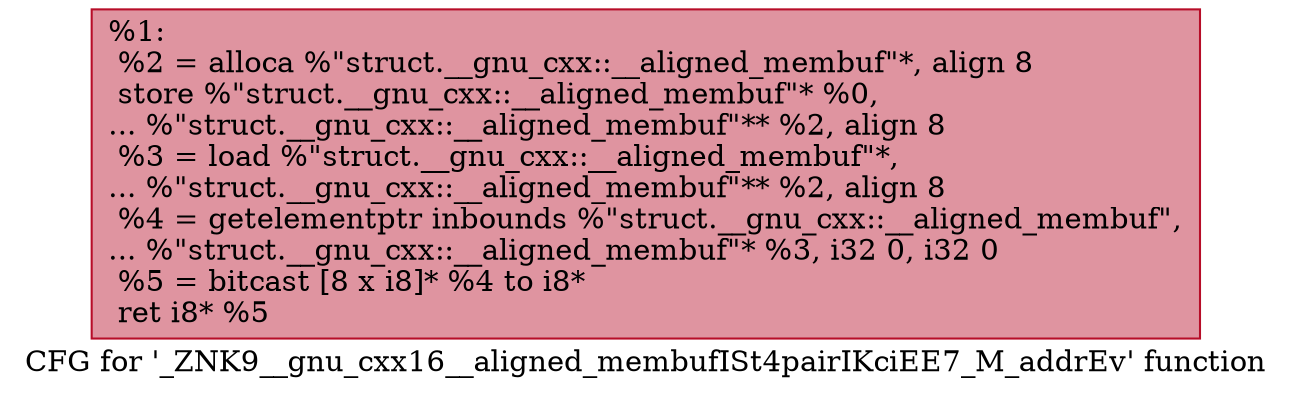 digraph "CFG for '_ZNK9__gnu_cxx16__aligned_membufISt4pairIKciEE7_M_addrEv' function" {
	label="CFG for '_ZNK9__gnu_cxx16__aligned_membufISt4pairIKciEE7_M_addrEv' function";

	Node0x557bfd5131a0 [shape=record,color="#b70d28ff", style=filled, fillcolor="#b70d2870",label="{%1:\l  %2 = alloca %\"struct.__gnu_cxx::__aligned_membuf\"*, align 8\l  store %\"struct.__gnu_cxx::__aligned_membuf\"* %0,\l... %\"struct.__gnu_cxx::__aligned_membuf\"** %2, align 8\l  %3 = load %\"struct.__gnu_cxx::__aligned_membuf\"*,\l... %\"struct.__gnu_cxx::__aligned_membuf\"** %2, align 8\l  %4 = getelementptr inbounds %\"struct.__gnu_cxx::__aligned_membuf\",\l... %\"struct.__gnu_cxx::__aligned_membuf\"* %3, i32 0, i32 0\l  %5 = bitcast [8 x i8]* %4 to i8*\l  ret i8* %5\l}"];
}
